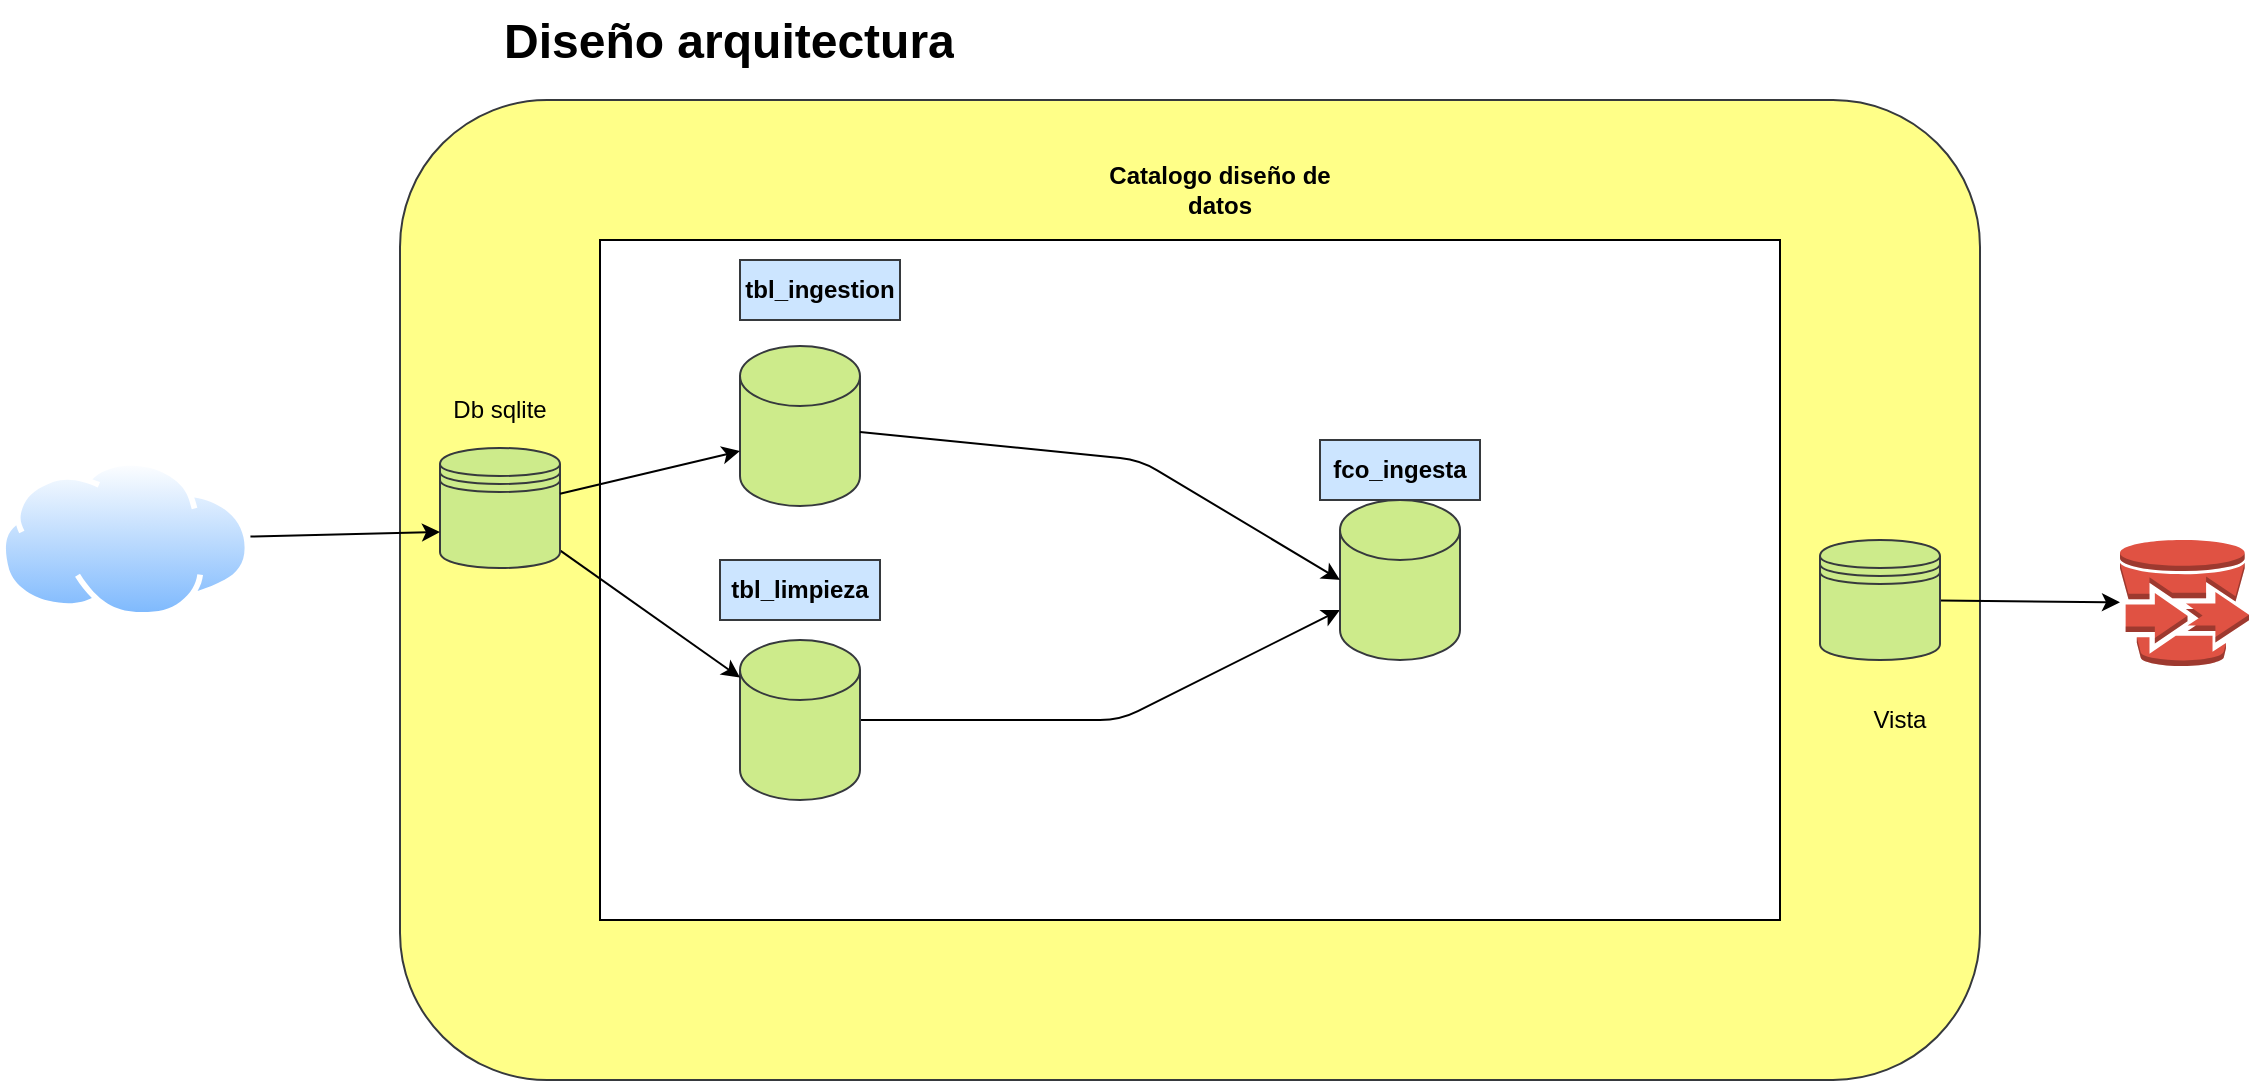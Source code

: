 <mxfile>
    <diagram id="WapbR3KuOtN01jPftsgl" name="Página-1">
        <mxGraphModel dx="815" dy="708" grid="1" gridSize="10" guides="1" tooltips="1" connect="1" arrows="1" fold="1" page="1" pageScale="1" pageWidth="1169" pageHeight="827" math="0" shadow="0">
            <root>
                <mxCell id="0"/>
                <mxCell id="1" parent="0"/>
                <mxCell id="7" value="" style="rounded=1;whiteSpace=wrap;html=1;fillColor=#ffff88;strokeColor=#36393d;" parent="1" vertex="1">
                    <mxGeometry x="230" y="210" width="790" height="490" as="geometry"/>
                </mxCell>
                <mxCell id="3" value="" style="rounded=0;whiteSpace=wrap;html=1;" parent="1" vertex="1">
                    <mxGeometry x="330" y="280" width="590" height="340" as="geometry"/>
                </mxCell>
                <mxCell id="4" value="" style="shape=cylinder3;whiteSpace=wrap;html=1;boundedLbl=1;backgroundOutline=1;size=15;fillColor=#cdeb8b;strokeColor=#36393d;" parent="1" vertex="1">
                    <mxGeometry x="400" y="333" width="60" height="80" as="geometry"/>
                </mxCell>
                <mxCell id="10" style="edgeStyle=none;html=1;" parent="1" source="5" target="6" edge="1">
                    <mxGeometry relative="1" as="geometry">
                        <Array as="points">
                            <mxPoint x="590" y="520"/>
                        </Array>
                    </mxGeometry>
                </mxCell>
                <mxCell id="5" value="" style="shape=cylinder3;whiteSpace=wrap;html=1;boundedLbl=1;backgroundOutline=1;size=15;fillColor=#cdeb8b;strokeColor=#36393d;" parent="1" vertex="1">
                    <mxGeometry x="400" y="480" width="60" height="80" as="geometry"/>
                </mxCell>
                <mxCell id="6" value="" style="shape=cylinder3;whiteSpace=wrap;html=1;boundedLbl=1;backgroundOutline=1;size=15;fillColor=#cdeb8b;strokeColor=#36393d;" parent="1" vertex="1">
                    <mxGeometry x="700" y="410" width="60" height="80" as="geometry"/>
                </mxCell>
                <mxCell id="20" style="edgeStyle=none;html=1;" parent="1" source="8" target="19" edge="1">
                    <mxGeometry relative="1" as="geometry"/>
                </mxCell>
                <mxCell id="8" value="" style="shape=datastore;whiteSpace=wrap;html=1;fillColor=#cdeb8b;strokeColor=#36393d;" parent="1" vertex="1">
                    <mxGeometry x="940" y="430" width="60" height="60" as="geometry"/>
                </mxCell>
                <mxCell id="9" style="edgeStyle=none;html=1;entryX=0;entryY=0.5;entryDx=0;entryDy=0;entryPerimeter=0;" parent="1" source="4" target="6" edge="1">
                    <mxGeometry relative="1" as="geometry">
                        <Array as="points">
                            <mxPoint x="600" y="390"/>
                        </Array>
                    </mxGeometry>
                </mxCell>
                <mxCell id="11" value="fco_ingesta" style="text;html=1;align=center;verticalAlign=middle;whiteSpace=wrap;rounded=0;fillColor=#cce5ff;strokeColor=#36393d;fontStyle=1" parent="1" vertex="1">
                    <mxGeometry x="690" y="380" width="80" height="30" as="geometry"/>
                </mxCell>
                <mxCell id="12" value="tbl_ingestion" style="text;html=1;align=center;verticalAlign=middle;whiteSpace=wrap;rounded=0;fillColor=#cce5ff;strokeColor=#36393d;fontStyle=1" parent="1" vertex="1">
                    <mxGeometry x="400" y="290" width="80" height="30" as="geometry"/>
                </mxCell>
                <mxCell id="13" value="tbl_limpieza" style="text;html=1;align=center;verticalAlign=middle;whiteSpace=wrap;rounded=0;fillColor=#cce5ff;strokeColor=#36393d;fontStyle=1" parent="1" vertex="1">
                    <mxGeometry x="390" y="440" width="80" height="30" as="geometry"/>
                </mxCell>
                <mxCell id="27" style="edgeStyle=none;html=1;" edge="1" parent="1" source="14" target="5">
                    <mxGeometry relative="1" as="geometry"/>
                </mxCell>
                <mxCell id="14" value="" style="shape=datastore;whiteSpace=wrap;html=1;fillColor=#cdeb8b;strokeColor=#36393d;" parent="1" vertex="1">
                    <mxGeometry x="250" y="384" width="60" height="60" as="geometry"/>
                </mxCell>
                <mxCell id="15" value="Db sqlite" style="text;html=1;align=center;verticalAlign=middle;whiteSpace=wrap;rounded=0;" parent="1" vertex="1">
                    <mxGeometry x="250" y="350" width="60" height="30" as="geometry"/>
                </mxCell>
                <mxCell id="17" style="edgeStyle=none;html=1;entryX=0;entryY=0.7;entryDx=0;entryDy=0;" parent="1" source="16" target="14" edge="1">
                    <mxGeometry relative="1" as="geometry"/>
                </mxCell>
                <mxCell id="16" value="" style="image;aspect=fixed;perimeter=ellipsePerimeter;html=1;align=center;shadow=0;dashed=0;spacingTop=3;image=img/lib/active_directory/internet_cloud.svg;" parent="1" vertex="1">
                    <mxGeometry x="30" y="390" width="125.24" height="78.9" as="geometry"/>
                </mxCell>
                <mxCell id="19" value="" style="outlineConnect=0;dashed=0;verticalLabelPosition=bottom;verticalAlign=top;align=center;html=1;shape=mxgraph.aws3.import_export;fillColor=#E05243;gradientColor=none;" parent="1" vertex="1">
                    <mxGeometry x="1090" y="430" width="64.5" height="63" as="geometry"/>
                </mxCell>
                <mxCell id="21" value="Vista" style="text;html=1;align=center;verticalAlign=middle;whiteSpace=wrap;rounded=0;" parent="1" vertex="1">
                    <mxGeometry x="950" y="505" width="60" height="30" as="geometry"/>
                </mxCell>
                <mxCell id="22" value="&lt;b&gt;Reporte de Json/ Auditoria total&lt;/b&gt;" style="text;html=1;align=center;verticalAlign=middle;whiteSpace=wrap;rounded=0;fontColor=#FFFFFF;" parent="1" vertex="1">
                    <mxGeometry x="1092.25" y="520" width="60" height="30" as="geometry"/>
                </mxCell>
                <mxCell id="24" value="Catalogo diseño de datos" style="text;html=1;align=center;verticalAlign=middle;whiteSpace=wrap;rounded=0;fontStyle=1" parent="1" vertex="1">
                    <mxGeometry x="580" y="240" width="120" height="30" as="geometry"/>
                </mxCell>
                <mxCell id="25" value="&lt;h1 style=&quot;margin-top: 0px;&quot;&gt;Diseño arquitectura&lt;/h1&gt;" style="text;html=1;whiteSpace=wrap;overflow=hidden;rounded=0;" parent="1" vertex="1">
                    <mxGeometry x="280" y="160" width="230" height="50" as="geometry"/>
                </mxCell>
                <mxCell id="26" style="edgeStyle=none;html=1;entryX=0;entryY=0;entryDx=0;entryDy=52.5;entryPerimeter=0;" edge="1" parent="1" source="14" target="4">
                    <mxGeometry relative="1" as="geometry"/>
                </mxCell>
            </root>
        </mxGraphModel>
    </diagram>
</mxfile>